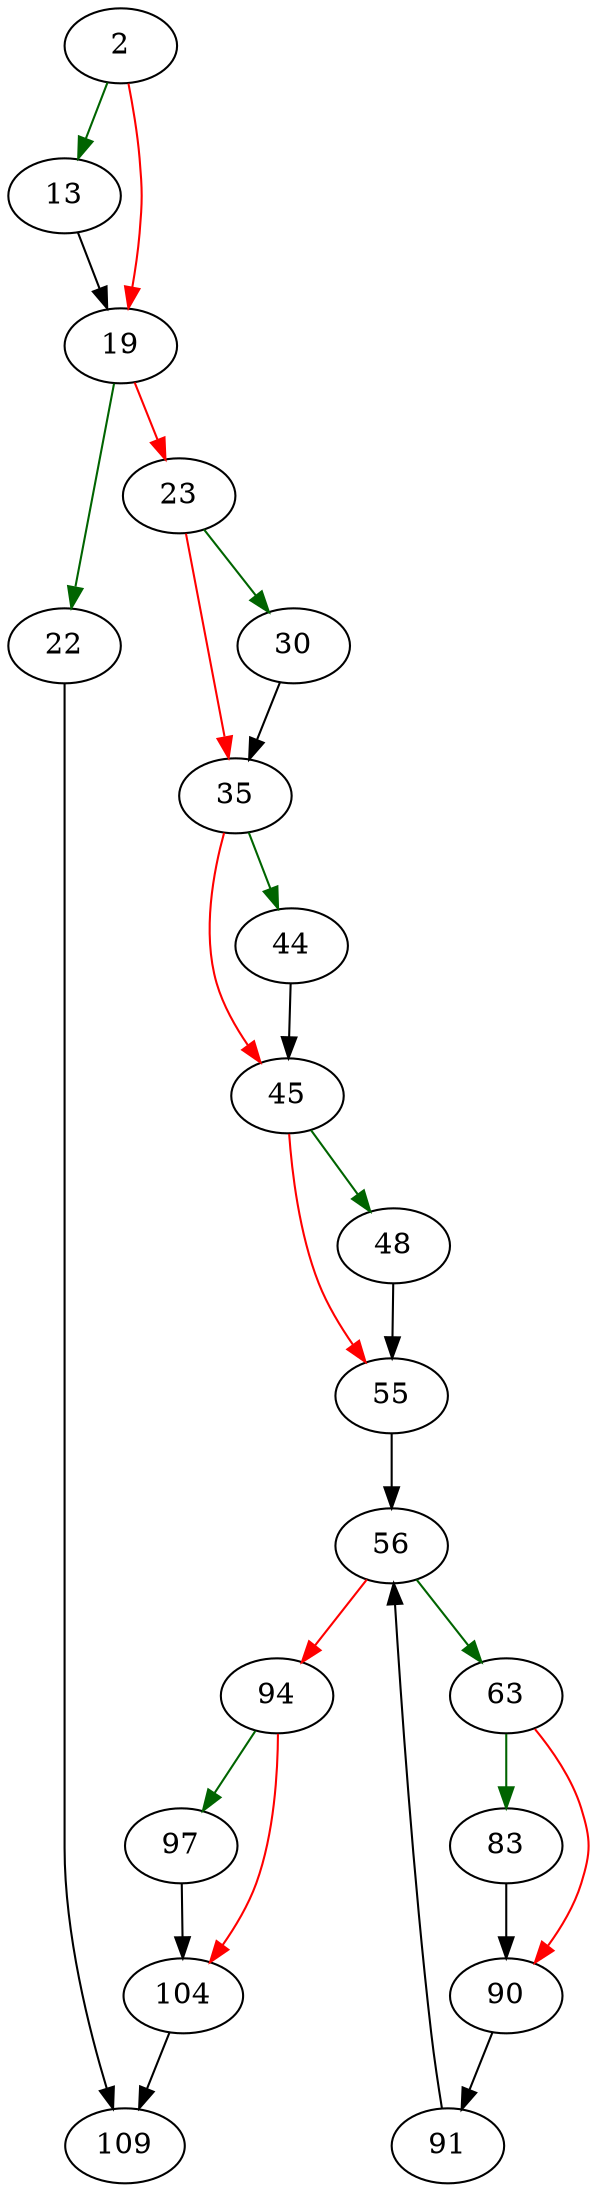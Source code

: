 strict digraph "set_table_name" {
	// Node definitions.
	2 [entry=true];
	13;
	19;
	22;
	23;
	109;
	30;
	35;
	44;
	45;
	48;
	55;
	56;
	63;
	94;
	83;
	90;
	91;
	97;
	104;

	// Edge definitions.
	2 -> 13 [
		color=darkgreen
		cond=true
	];
	2 -> 19 [
		color=red
		cond=false
	];
	13 -> 19;
	19 -> 22 [
		color=darkgreen
		cond=true
	];
	19 -> 23 [
		color=red
		cond=false
	];
	22 -> 109;
	23 -> 30 [
		color=darkgreen
		cond=true
	];
	23 -> 35 [
		color=red
		cond=false
	];
	30 -> 35;
	35 -> 44 [
		color=darkgreen
		cond=true
	];
	35 -> 45 [
		color=red
		cond=false
	];
	44 -> 45;
	45 -> 48 [
		color=darkgreen
		cond=true
	];
	45 -> 55 [
		color=red
		cond=false
	];
	48 -> 55;
	55 -> 56;
	56 -> 63 [
		color=darkgreen
		cond=true
	];
	56 -> 94 [
		color=red
		cond=false
	];
	63 -> 83 [
		color=darkgreen
		cond=true
	];
	63 -> 90 [
		color=red
		cond=false
	];
	94 -> 97 [
		color=darkgreen
		cond=true
	];
	94 -> 104 [
		color=red
		cond=false
	];
	83 -> 90;
	90 -> 91;
	91 -> 56;
	97 -> 104;
	104 -> 109;
}